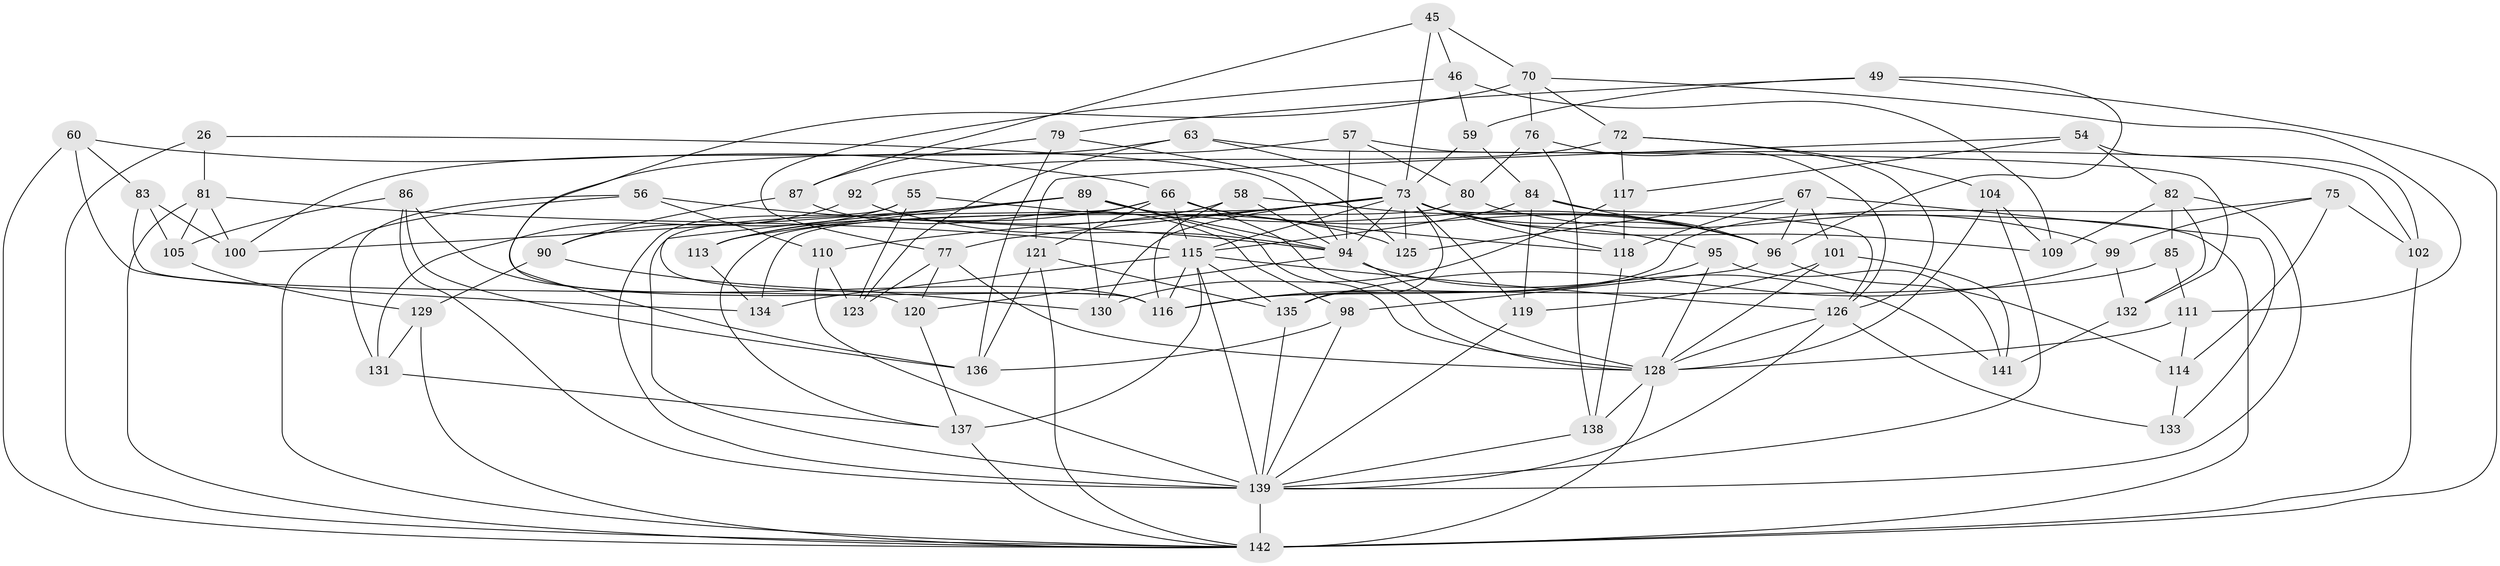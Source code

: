 // original degree distribution, {4: 1.0}
// Generated by graph-tools (version 1.1) at 2025/58/03/09/25 04:58:08]
// undirected, 71 vertices, 180 edges
graph export_dot {
graph [start="1"]
  node [color=gray90,style=filled];
  26;
  45;
  46;
  49;
  54;
  55;
  56;
  57;
  58;
  59;
  60;
  63;
  66 [super="+65"];
  67 [super="+35"];
  70 [super="+31"];
  72 [super="+33"];
  73 [super="+1+20+21+41+40+47+61"];
  75;
  76;
  77 [super="+44"];
  79;
  80;
  81 [super="+12"];
  82 [super="+19"];
  83;
  84 [super="+78"];
  85;
  86 [super="+71"];
  87;
  89 [super="+15+50+29"];
  90;
  92;
  94 [super="+69+28"];
  95;
  96 [super="+39+93+53"];
  98;
  99;
  100;
  101;
  102;
  104 [super="+103"];
  105;
  109;
  110;
  111;
  113;
  114;
  115 [super="+4+25+30+18+42"];
  116 [super="+112+48"];
  117;
  118 [super="+107"];
  119;
  120;
  121 [super="+36"];
  123;
  125;
  126 [super="+43+106"];
  128 [super="+14+64+124"];
  129;
  130;
  131;
  132;
  133;
  134;
  135 [super="+122"];
  136 [super="+5"];
  137 [super="+88"];
  138;
  139 [super="+34+37+91"];
  141;
  142 [super="+140"];
  26 -- 81 [weight=2];
  26 -- 94;
  26 -- 142;
  45 -- 46;
  45 -- 87;
  45 -- 70;
  45 -- 73;
  46 -- 59;
  46 -- 109;
  46 -- 77;
  49 -- 59;
  49 -- 79;
  49 -- 142;
  49 -- 96;
  54 -- 82;
  54 -- 117;
  54 -- 102;
  54 -- 121;
  55 -- 125;
  55 -- 90;
  55 -- 123;
  55 -- 139;
  56 -- 110;
  56 -- 131;
  56 -- 94;
  56 -- 142;
  57 -- 102;
  57 -- 80;
  57 -- 136;
  57 -- 94;
  58 -- 113;
  58 -- 116;
  58 -- 94;
  58 -- 96;
  59 -- 73;
  59 -- 84;
  60 -- 134;
  60 -- 83;
  60 -- 66;
  60 -- 142;
  63 -- 100;
  63 -- 132;
  63 -- 123;
  63 -- 73;
  66 -- 121;
  66 -- 139 [weight=2];
  66 -- 128;
  66 -- 113;
  66 -- 115;
  66 -- 118 [weight=2];
  66 -- 96;
  67 -- 101;
  67 -- 125;
  67 -- 133 [weight=2];
  67 -- 118;
  67 -- 96;
  70 -- 76;
  70 -- 72;
  70 -- 116 [weight=2];
  70 -- 111;
  72 -- 117;
  72 -- 92 [weight=2];
  72 -- 104;
  72 -- 126;
  73 -- 135;
  73 -- 125;
  73 -- 110;
  73 -- 115 [weight=3];
  73 -- 130;
  73 -- 137;
  73 -- 118;
  73 -- 119;
  73 -- 109;
  73 -- 95;
  73 -- 94 [weight=4];
  73 -- 96;
  73 -- 77;
  73 -- 126;
  75 -- 114;
  75 -- 102;
  75 -- 99;
  75 -- 116;
  76 -- 138;
  76 -- 80;
  76 -- 126;
  77 -- 120;
  77 -- 123;
  77 -- 128 [weight=2];
  79 -- 87;
  79 -- 125;
  79 -- 136;
  80 -- 99;
  80 -- 134;
  81 -- 105;
  81 -- 100;
  81 -- 115;
  81 -- 142;
  82 -- 85 [weight=2];
  82 -- 109;
  82 -- 132;
  82 -- 139;
  83 -- 120;
  83 -- 105;
  83 -- 100;
  84 -- 119;
  84 -- 115;
  84 -- 142 [weight=2];
  84 -- 96;
  85 -- 111;
  85 -- 116;
  86 -- 136 [weight=2];
  86 -- 105;
  86 -- 116 [weight=2];
  86 -- 139;
  87 -- 90;
  87 -- 98;
  89 -- 116 [weight=2];
  89 -- 113;
  89 -- 130;
  89 -- 128;
  89 -- 94 [weight=2];
  89 -- 100;
  89 -- 96 [weight=2];
  90 -- 129;
  90 -- 130;
  92 -- 131;
  92 -- 94;
  94 -- 141;
  94 -- 120;
  94 -- 128;
  95 -- 141;
  95 -- 116;
  95 -- 128;
  96 -- 114;
  96 -- 98;
  98 -- 136;
  98 -- 139;
  99 -- 132;
  99 -- 135;
  101 -- 141;
  101 -- 128;
  101 -- 119;
  102 -- 142;
  104 -- 109;
  104 -- 128 [weight=3];
  104 -- 139;
  105 -- 129;
  110 -- 123;
  110 -- 139;
  111 -- 114;
  111 -- 128;
  113 -- 134;
  114 -- 133;
  115 -- 137 [weight=2];
  115 -- 134;
  115 -- 126;
  115 -- 116 [weight=2];
  115 -- 139 [weight=3];
  115 -- 135;
  117 -- 118;
  117 -- 130;
  118 -- 138;
  119 -- 139;
  120 -- 137;
  121 -- 135 [weight=2];
  121 -- 142;
  121 -- 136;
  126 -- 139 [weight=2];
  126 -- 128;
  126 -- 133;
  128 -- 138;
  128 -- 142 [weight=3];
  129 -- 131;
  129 -- 142;
  131 -- 137;
  132 -- 141;
  135 -- 139;
  137 -- 142;
  138 -- 139;
  139 -- 142 [weight=4];
}
